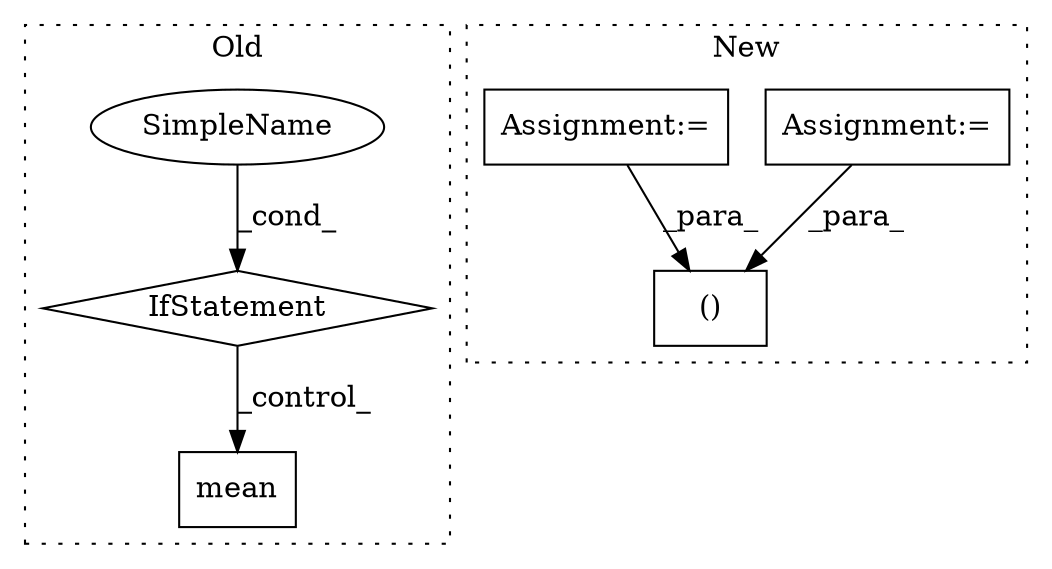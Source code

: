 digraph G {
subgraph cluster0 {
1 [label="mean" a="32" s="2883" l="6" shape="box"];
5 [label="IfStatement" a="25" s="2770,2797" l="4,2" shape="diamond"];
6 [label="SimpleName" a="42" s="" l="" shape="ellipse"];
label = "Old";
style="dotted";
}
subgraph cluster1 {
2 [label="()" a="106" s="1780" l="47" shape="box"];
3 [label="Assignment:=" a="7" s="1767" l="2" shape="box"];
4 [label="Assignment:=" a="7" s="1731" l="2" shape="box"];
label = "New";
style="dotted";
}
3 -> 2 [label="_para_"];
4 -> 2 [label="_para_"];
5 -> 1 [label="_control_"];
6 -> 5 [label="_cond_"];
}